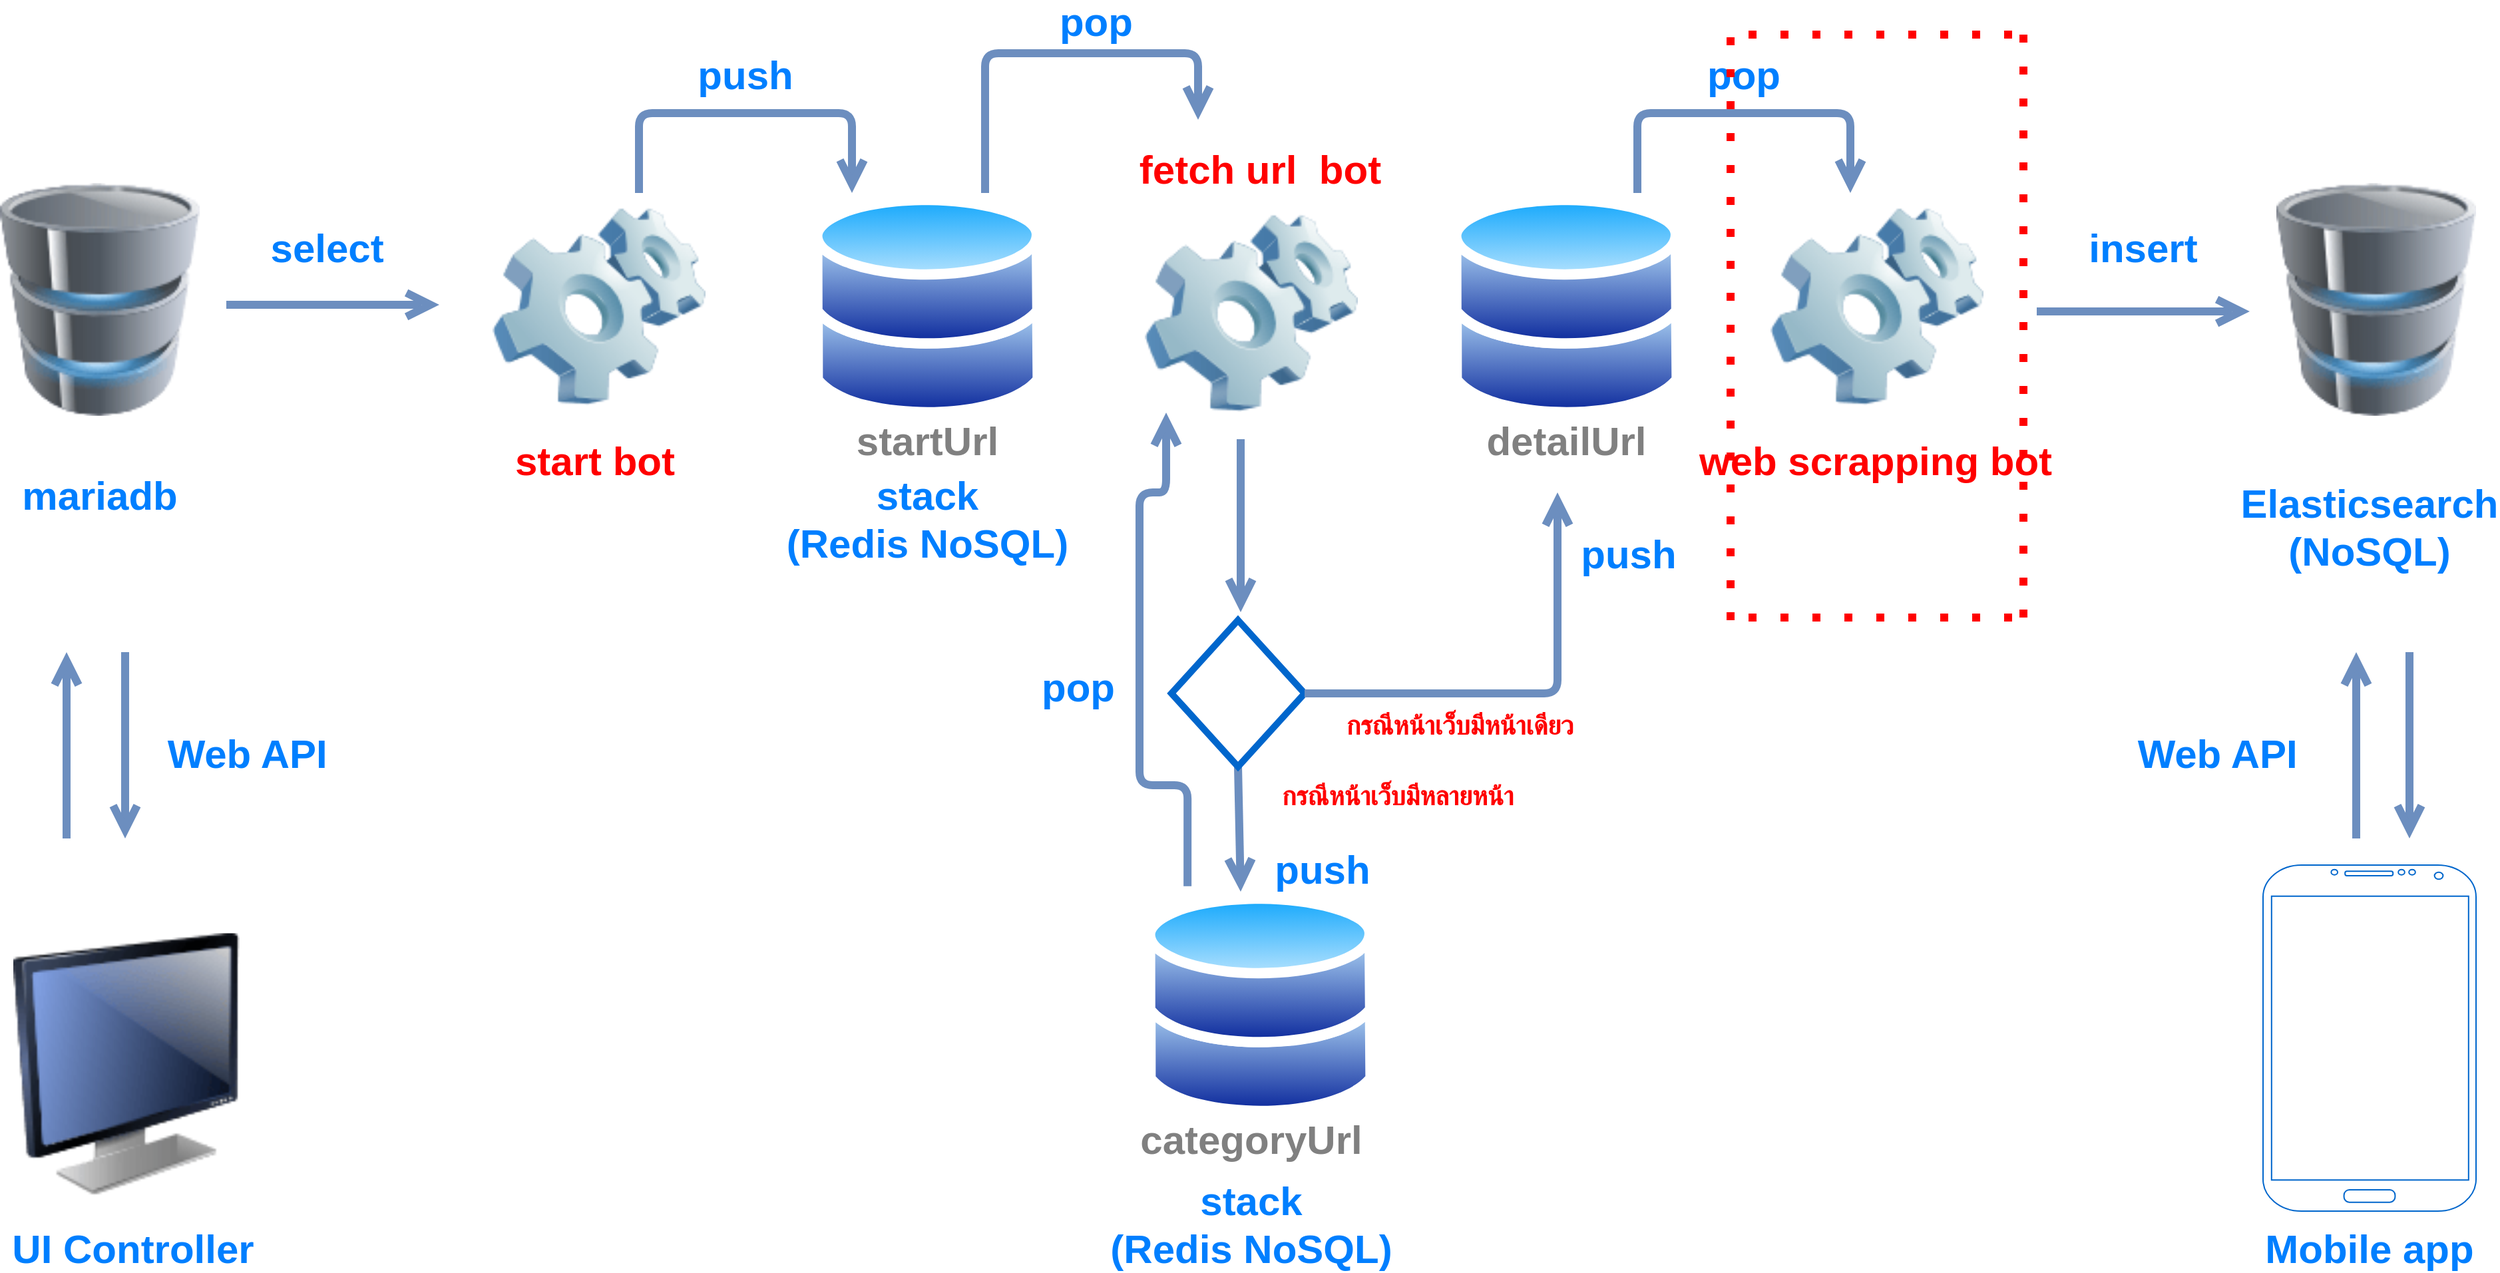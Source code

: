<mxfile version="14.1.8" type="device"><diagram id="iQ2dLM8hV73-QOcav94n" name="Page-1"><mxGraphModel dx="1602" dy="1026" grid="1" gridSize="10" guides="1" tooltips="1" connect="1" arrows="1" fold="1" page="1" pageScale="1" pageWidth="1920" pageHeight="1200" math="0" shadow="0"><root><mxCell id="0"/><mxCell id="1" parent="0"/><mxCell id="Zpjbjc9W0eAHBtDMECOh-1" value="" style="aspect=fixed;perimeter=ellipsePerimeter;html=1;align=center;shadow=0;dashed=0;spacingTop=3;image;image=img/lib/active_directory/databases.svg;" parent="1" vertex="1"><mxGeometry x="640" y="155" width="173.47" height="170" as="geometry"/></mxCell><mxCell id="Zpjbjc9W0eAHBtDMECOh-2" value="" style="image;html=1;image=img/lib/clip_art/computers/Monitor_128x128.png" parent="1" vertex="1"><mxGeometry x="40" y="680" width="170" height="260" as="geometry"/></mxCell><mxCell id="Zpjbjc9W0eAHBtDMECOh-3" value="" style="image;html=1;image=img/lib/clip_art/computers/Software_128x128.png" parent="1" vertex="1"><mxGeometry x="400" y="160" width="160" height="160" as="geometry"/></mxCell><mxCell id="Zpjbjc9W0eAHBtDMECOh-4" value="" style="image;html=1;image=img/lib/clip_art/computers/Database_128x128.png" parent="1" vertex="1"><mxGeometry x="1740" y="130" width="150" height="210" as="geometry"/></mxCell><mxCell id="Zpjbjc9W0eAHBtDMECOh-6" value="" style="verticalLabelPosition=bottom;verticalAlign=top;html=1;shadow=0;dashed=0;strokeWidth=1;shape=mxgraph.android.phone2;strokeColor=#0066CC;" parent="1" vertex="1"><mxGeometry x="1730" y="660" width="160" height="260" as="geometry"/></mxCell><mxCell id="Zpjbjc9W0eAHBtDMECOh-7" value="" style="image;html=1;image=img/lib/clip_art/computers/Database_128x128.png" parent="1" vertex="1"><mxGeometry x="30" y="130" width="150" height="210" as="geometry"/></mxCell><mxCell id="Zpjbjc9W0eAHBtDMECOh-8" value="" style="aspect=fixed;perimeter=ellipsePerimeter;html=1;align=center;shadow=0;dashed=0;spacingTop=3;image;image=img/lib/active_directory/databases.svg;" parent="1" vertex="1"><mxGeometry x="890" y="680" width="173.47" height="170" as="geometry"/></mxCell><mxCell id="Zpjbjc9W0eAHBtDMECOh-9" value="" style="aspect=fixed;perimeter=ellipsePerimeter;html=1;align=center;shadow=0;dashed=0;spacingTop=3;image;image=img/lib/active_directory/databases.svg;" parent="1" vertex="1"><mxGeometry x="1120" y="155" width="173.47" height="170" as="geometry"/></mxCell><mxCell id="Zpjbjc9W0eAHBtDMECOh-10" value="" style="image;html=1;image=img/lib/clip_art/computers/Software_128x128.png" parent="1" vertex="1"><mxGeometry x="890" y="165" width="160" height="160" as="geometry"/></mxCell><mxCell id="Zpjbjc9W0eAHBtDMECOh-11" value="" style="image;html=1;image=img/lib/clip_art/computers/Software_128x128.png" parent="1" vertex="1"><mxGeometry x="1360" y="160" width="160" height="160" as="geometry"/></mxCell><mxCell id="Zpjbjc9W0eAHBtDMECOh-16" value="" style="endArrow=open;endFill=1;endSize=12;html=1;strokeWidth=6;fillColor=#dae8fc;strokeColor=#6c8ebf;edgeStyle=orthogonalEdgeStyle;" parent="1" edge="1"><mxGeometry width="160" relative="1" as="geometry"><mxPoint x="510" y="155" as="sourcePoint"/><mxPoint x="670" y="155" as="targetPoint"/><Array as="points"><mxPoint x="510" y="95"/><mxPoint x="670" y="95"/></Array></mxGeometry></mxCell><mxCell id="Zpjbjc9W0eAHBtDMECOh-17" value="" style="endArrow=open;endFill=1;endSize=12;html=1;strokeWidth=6;fillColor=#dae8fc;strokeColor=#6c8ebf;" parent="1" edge="1"><mxGeometry width="160" relative="1" as="geometry"><mxPoint x="80" y="640" as="sourcePoint"/><mxPoint x="80" y="500" as="targetPoint"/></mxGeometry></mxCell><mxCell id="Zpjbjc9W0eAHBtDMECOh-18" value="" style="endArrow=open;endFill=1;endSize=12;html=1;strokeWidth=6;fillColor=#dae8fc;strokeColor=#6c8ebf;" parent="1" edge="1"><mxGeometry width="160" relative="1" as="geometry"><mxPoint x="124" y="500" as="sourcePoint"/><mxPoint x="124" y="640" as="targetPoint"/></mxGeometry></mxCell><mxCell id="Zpjbjc9W0eAHBtDMECOh-19" value="" style="endArrow=open;endFill=1;endSize=12;html=1;strokeWidth=6;fillColor=#dae8fc;strokeColor=#6c8ebf;" parent="1" edge="1"><mxGeometry width="160" relative="1" as="geometry"><mxPoint x="1800" y="640" as="sourcePoint"/><mxPoint x="1800" y="500" as="targetPoint"/></mxGeometry></mxCell><mxCell id="Zpjbjc9W0eAHBtDMECOh-20" value="" style="endArrow=open;endFill=1;endSize=12;html=1;strokeWidth=6;fillColor=#dae8fc;strokeColor=#6c8ebf;" parent="1" edge="1"><mxGeometry width="160" relative="1" as="geometry"><mxPoint x="1840" y="500" as="sourcePoint"/><mxPoint x="1840" y="640" as="targetPoint"/></mxGeometry></mxCell><mxCell id="Zpjbjc9W0eAHBtDMECOh-21" value="" style="endArrow=open;endFill=1;endSize=12;html=1;strokeWidth=6;fillColor=#dae8fc;strokeColor=#6c8ebf;edgeStyle=orthogonalEdgeStyle;exitX=0.035;exitY=-0.024;exitDx=0;exitDy=0;exitPerimeter=0;" parent="1" edge="1"><mxGeometry width="160" relative="1" as="geometry"><mxPoint x="922.071" y="675.92" as="sourcePoint"/><mxPoint x="906" y="320" as="targetPoint"/><Array as="points"><mxPoint x="922" y="600"/><mxPoint x="886" y="600"/><mxPoint x="886" y="380"/><mxPoint x="906" y="380"/></Array></mxGeometry></mxCell><mxCell id="Zpjbjc9W0eAHBtDMECOh-22" value="" style="endArrow=open;endFill=1;endSize=12;html=1;strokeWidth=6;fillColor=#dae8fc;strokeColor=#6c8ebf;exitX=0.5;exitY=1;exitDx=0;exitDy=0;entryX=0.415;entryY=0;entryDx=0;entryDy=0;entryPerimeter=0;" parent="1" source="Zpjbjc9W0eAHBtDMECOh-50" target="Zpjbjc9W0eAHBtDMECOh-8" edge="1"><mxGeometry width="160" relative="1" as="geometry"><mxPoint x="870" y="420" as="sourcePoint"/><mxPoint x="960" y="670" as="targetPoint"/></mxGeometry></mxCell><mxCell id="Zpjbjc9W0eAHBtDMECOh-23" value="Web API " style="text;align=center;fontStyle=1;verticalAlign=middle;spacingLeft=3;spacingRight=3;strokeColor=none;rotatable=0;points=[[0,0.5],[1,0.5]];portConstraint=eastwest;fontSize=30;fontColor=#007FFF;" parent="1" vertex="1"><mxGeometry x="180" y="560" width="80" height="26" as="geometry"/></mxCell><mxCell id="Zpjbjc9W0eAHBtDMECOh-24" value="" style="endArrow=open;endFill=1;endSize=12;html=1;strokeWidth=6;fillColor=#dae8fc;strokeColor=#6c8ebf;" parent="1" edge="1"><mxGeometry width="160" relative="1" as="geometry"><mxPoint x="200" y="239" as="sourcePoint"/><mxPoint x="360" y="239" as="targetPoint"/></mxGeometry></mxCell><mxCell id="Zpjbjc9W0eAHBtDMECOh-25" value="" style="endArrow=open;endFill=1;endSize=12;html=1;strokeWidth=6;fillColor=#dae8fc;strokeColor=#6c8ebf;" parent="1" edge="1"><mxGeometry width="160" relative="1" as="geometry"><mxPoint x="1560" y="244" as="sourcePoint"/><mxPoint x="1720" y="244" as="targetPoint"/></mxGeometry></mxCell><mxCell id="Zpjbjc9W0eAHBtDMECOh-26" value="Web API " style="text;align=center;fontStyle=1;verticalAlign=middle;spacingLeft=3;spacingRight=3;strokeColor=none;rotatable=0;points=[[0,0.5],[1,0.5]];portConstraint=eastwest;fontSize=30;fontColor=#007FFF;" parent="1" vertex="1"><mxGeometry x="1660" y="560" width="80" height="26" as="geometry"/></mxCell><mxCell id="Zpjbjc9W0eAHBtDMECOh-27" value="" style="endArrow=open;endFill=1;endSize=12;html=1;strokeWidth=6;fillColor=#dae8fc;strokeColor=#6c8ebf;edgeStyle=orthogonalEdgeStyle;" parent="1" edge="1"><mxGeometry width="160" relative="1" as="geometry"><mxPoint x="770" y="155" as="sourcePoint"/><mxPoint x="930" y="100" as="targetPoint"/><Array as="points"><mxPoint x="770" y="50"/><mxPoint x="930" y="50"/></Array></mxGeometry></mxCell><mxCell id="Zpjbjc9W0eAHBtDMECOh-29" value="" style="endArrow=open;endFill=1;endSize=12;html=1;strokeWidth=6;fillColor=#dae8fc;strokeColor=#6c8ebf;edgeStyle=orthogonalEdgeStyle;" parent="1" edge="1"><mxGeometry width="160" relative="1" as="geometry"><mxPoint x="1260" y="155" as="sourcePoint"/><mxPoint x="1420" y="155" as="targetPoint"/><Array as="points"><mxPoint x="1260" y="95"/><mxPoint x="1420" y="95"/></Array></mxGeometry></mxCell><mxCell id="Zpjbjc9W0eAHBtDMECOh-30" value="push" style="text;align=center;fontStyle=1;verticalAlign=middle;spacingLeft=3;spacingRight=3;strokeColor=none;rotatable=0;points=[[0,0.5],[1,0.5]];portConstraint=eastwest;fontSize=30;fontColor=#007FFF;" parent="1" vertex="1"><mxGeometry x="550" y="50" width="80" height="26" as="geometry"/></mxCell><mxCell id="Zpjbjc9W0eAHBtDMECOh-31" value="pop" style="text;align=center;fontStyle=1;verticalAlign=middle;spacingLeft=3;spacingRight=3;strokeColor=none;rotatable=0;points=[[0,0.5],[1,0.5]];portConstraint=eastwest;fontSize=30;fontColor=#007FFF;" parent="1" vertex="1"><mxGeometry x="813.47" y="10" width="80" height="26" as="geometry"/></mxCell><mxCell id="Zpjbjc9W0eAHBtDMECOh-32" value="push" style="text;align=center;fontStyle=1;verticalAlign=middle;spacingLeft=3;spacingRight=3;strokeColor=none;rotatable=0;points=[[0,0.5],[1,0.5]];portConstraint=eastwest;fontSize=30;fontColor=#007FFF;" parent="1" vertex="1"><mxGeometry x="983.47" y="650" width="80" height="20" as="geometry"/></mxCell><mxCell id="Zpjbjc9W0eAHBtDMECOh-33" value="pop" style="text;align=center;fontStyle=1;verticalAlign=middle;spacingLeft=3;spacingRight=3;strokeColor=none;rotatable=0;points=[[0,0.5],[1,0.5]];portConstraint=eastwest;fontSize=30;fontColor=#007FFF;" parent="1" vertex="1"><mxGeometry x="800" y="510" width="80" height="26" as="geometry"/></mxCell><mxCell id="Zpjbjc9W0eAHBtDMECOh-34" value="pop" style="text;align=center;fontStyle=1;verticalAlign=middle;spacingLeft=3;spacingRight=3;strokeColor=none;rotatable=0;points=[[0,0.5],[1,0.5]];portConstraint=eastwest;fontSize=30;fontColor=#007FFF;" parent="1" vertex="1"><mxGeometry x="1300" y="50" width="80" height="26" as="geometry"/></mxCell><mxCell id="Zpjbjc9W0eAHBtDMECOh-35" value="push" style="text;align=center;fontStyle=1;verticalAlign=middle;spacingLeft=3;spacingRight=3;strokeColor=none;rotatable=0;points=[[0,0.5],[1,0.5]];portConstraint=eastwest;fontSize=30;fontColor=#007FFF;" parent="1" vertex="1"><mxGeometry x="1213.47" y="410" width="80" height="26" as="geometry"/></mxCell><mxCell id="Zpjbjc9W0eAHBtDMECOh-36" value="mariadb" style="text;align=center;fontStyle=1;verticalAlign=middle;spacingLeft=3;spacingRight=3;strokeColor=none;rotatable=0;points=[[0,0.5],[1,0.5]];portConstraint=eastwest;fontSize=30;fontColor=#007FFF;" parent="1" vertex="1"><mxGeometry x="65" y="366" width="80" height="26" as="geometry"/></mxCell><mxCell id="Zpjbjc9W0eAHBtDMECOh-37" value="start bot" style="text;align=center;fontStyle=1;verticalAlign=middle;spacingLeft=3;spacingRight=3;strokeColor=none;rotatable=0;points=[[0,0.5],[1,0.5]];portConstraint=eastwest;fontSize=30;fontColor=#FF0000;" parent="1" vertex="1"><mxGeometry x="437" y="340" width="80" height="26" as="geometry"/></mxCell><mxCell id="Zpjbjc9W0eAHBtDMECOh-38" value="fetch url  bot" style="text;align=center;fontStyle=1;verticalAlign=middle;spacingLeft=3;spacingRight=3;strokeColor=none;rotatable=0;points=[[0,0.5],[1,0.5]];portConstraint=eastwest;fontSize=30;fontColor=#FF0000;" parent="1" vertex="1"><mxGeometry x="936.74" y="121" width="80" height="26" as="geometry"/></mxCell><mxCell id="Zpjbjc9W0eAHBtDMECOh-39" value="web scrapping bot" style="text;align=center;fontStyle=1;verticalAlign=middle;spacingLeft=3;spacingRight=3;strokeColor=none;rotatable=0;points=[[0,0.5],[1,0.5]];portConstraint=eastwest;fontSize=30;fontColor=#FF0000;" parent="1" vertex="1"><mxGeometry x="1399" y="340" width="80" height="26" as="geometry"/></mxCell><mxCell id="Zpjbjc9W0eAHBtDMECOh-40" value="stack&#10;(Redis NoSQL)" style="text;align=center;fontStyle=1;verticalAlign=middle;spacingLeft=3;spacingRight=3;strokeColor=none;rotatable=0;points=[[0,0.5],[1,0.5]];portConstraint=eastwest;fontSize=30;fontColor=#007FFF;" parent="1" vertex="1"><mxGeometry x="686.74" y="384" width="80" height="26" as="geometry"/></mxCell><mxCell id="Zpjbjc9W0eAHBtDMECOh-42" value="stack&#10;(Redis NoSQL)" style="text;align=center;fontStyle=1;verticalAlign=middle;spacingLeft=3;spacingRight=3;strokeColor=none;rotatable=0;points=[[0,0.5],[1,0.5]];portConstraint=eastwest;fontSize=30;fontColor=#007FFF;" parent="1" vertex="1"><mxGeometry x="930" y="914" width="80" height="26" as="geometry"/></mxCell><mxCell id="Zpjbjc9W0eAHBtDMECOh-43" value="Elasticsearch&#10;(NoSQL)" style="text;align=center;fontStyle=1;verticalAlign=middle;spacingLeft=3;spacingRight=3;strokeColor=none;rotatable=0;points=[[0,0.5],[1,0.5]];portConstraint=eastwest;fontSize=30;fontColor=#007FFF;" parent="1" vertex="1"><mxGeometry x="1770" y="390" width="80" height="26" as="geometry"/></mxCell><mxCell id="Zpjbjc9W0eAHBtDMECOh-44" value="select " style="text;align=center;fontStyle=1;verticalAlign=middle;spacingLeft=3;spacingRight=3;strokeColor=none;rotatable=0;points=[[0,0.5],[1,0.5]];portConstraint=eastwest;fontSize=30;fontColor=#007FFF;" parent="1" vertex="1"><mxGeometry x="240" y="180" width="80" height="26" as="geometry"/></mxCell><mxCell id="Zpjbjc9W0eAHBtDMECOh-45" value="insert" style="text;align=center;fontStyle=1;verticalAlign=middle;spacingLeft=3;spacingRight=3;strokeColor=none;rotatable=0;points=[[0,0.5],[1,0.5]];portConstraint=eastwest;fontSize=30;fontColor=#007FFF;" parent="1" vertex="1"><mxGeometry x="1600" y="180" width="80" height="26" as="geometry"/></mxCell><mxCell id="Zpjbjc9W0eAHBtDMECOh-47" value="startUrl" style="text;align=center;fontStyle=1;verticalAlign=middle;spacingLeft=3;spacingRight=3;strokeColor=none;rotatable=0;points=[[0,0.5],[1,0.5]];portConstraint=eastwest;fontSize=30;fontColor=#808080;" parent="1" vertex="1"><mxGeometry x="686.74" y="325" width="80" height="26" as="geometry"/></mxCell><mxCell id="Zpjbjc9W0eAHBtDMECOh-48" value="categoryUrl" style="text;align=center;fontStyle=1;verticalAlign=middle;spacingLeft=3;spacingRight=3;strokeColor=none;rotatable=0;points=[[0,0.5],[1,0.5]];portConstraint=eastwest;fontSize=30;fontColor=#808080;" parent="1" vertex="1"><mxGeometry x="930" y="850" width="80" height="26" as="geometry"/></mxCell><mxCell id="Zpjbjc9W0eAHBtDMECOh-49" value="detailUrl" style="text;align=center;fontStyle=1;verticalAlign=middle;spacingLeft=3;spacingRight=3;strokeColor=none;rotatable=0;points=[[0,0.5],[1,0.5]];portConstraint=eastwest;fontSize=30;fontColor=#808080;" parent="1" vertex="1"><mxGeometry x="1166.74" y="325" width="80" height="26" as="geometry"/></mxCell><mxCell id="Zpjbjc9W0eAHBtDMECOh-50" value="" style="shape=rhombus;html=1;dashed=0;whitespace=wrap;perimeter=rhombusPerimeter;strokeColor=#0066CC;fontSize=30;fontColor=#FF0000;strokeWidth=5;" parent="1" vertex="1"><mxGeometry x="910" y="476" width="100" height="110" as="geometry"/></mxCell><mxCell id="Zpjbjc9W0eAHBtDMECOh-51" value="" style="endArrow=open;endFill=1;endSize=12;html=1;strokeWidth=6;fillColor=#dae8fc;strokeColor=#6c8ebf;edgeStyle=orthogonalEdgeStyle;exitX=1;exitY=0.5;exitDx=0;exitDy=0;" parent="1" source="Zpjbjc9W0eAHBtDMECOh-50" edge="1"><mxGeometry width="160" relative="1" as="geometry"><mxPoint x="1086.74" y="560" as="sourcePoint"/><mxPoint x="1200" y="380" as="targetPoint"/><Array as="points"><mxPoint x="1200" y="531"/><mxPoint x="1200" y="420"/></Array></mxGeometry></mxCell><mxCell id="Zpjbjc9W0eAHBtDMECOh-55" value="" style="endArrow=open;endFill=1;endSize=12;html=1;strokeWidth=6;fillColor=#dae8fc;strokeColor=#6c8ebf;entryX=0.415;entryY=0;entryDx=0;entryDy=0;entryPerimeter=0;" parent="1" edge="1"><mxGeometry width="160" relative="1" as="geometry"><mxPoint x="962" y="340" as="sourcePoint"/><mxPoint x="961.99" y="470" as="targetPoint"/></mxGeometry></mxCell><mxCell id="Zpjbjc9W0eAHBtDMECOh-56" value="กรณีหน้าเว็บมีหน้าเดียว" style="text;align=center;fontStyle=1;verticalAlign=middle;spacingLeft=3;spacingRight=3;strokeColor=none;rotatable=0;points=[[0,0.5],[1,0.5]];portConstraint=eastwest;fontSize=20;fontColor=#FF0000;" parent="1" vertex="1"><mxGeometry x="1086.74" y="540" width="80" height="26" as="geometry"/></mxCell><mxCell id="Zpjbjc9W0eAHBtDMECOh-57" value="กรณีหน้าเว็บมีหลายหน้า" style="text;align=center;fontStyle=1;verticalAlign=middle;spacingLeft=3;spacingRight=3;strokeColor=none;rotatable=0;points=[[0,0.5],[1,0.5]];portConstraint=eastwest;fontSize=20;fontColor=#FF0000;" parent="1" vertex="1"><mxGeometry x="1040" y="593" width="80" height="26" as="geometry"/></mxCell><mxCell id="Zpjbjc9W0eAHBtDMECOh-58" value="UI Controller" style="text;align=center;fontStyle=1;verticalAlign=middle;spacingLeft=3;spacingRight=3;strokeColor=none;rotatable=0;points=[[0,0.5],[1,0.5]];portConstraint=eastwest;fontSize=30;fontColor=#007FFF;" parent="1" vertex="1"><mxGeometry x="90" y="930" width="80" height="30" as="geometry"/></mxCell><mxCell id="Zpjbjc9W0eAHBtDMECOh-59" value="Mobile app" style="text;align=center;fontStyle=1;verticalAlign=middle;spacingLeft=3;spacingRight=3;strokeColor=none;rotatable=0;points=[[0,0.5],[1,0.5]];portConstraint=eastwest;fontSize=30;fontColor=#007FFF;" parent="1" vertex="1"><mxGeometry x="1770" y="930" width="80" height="30" as="geometry"/></mxCell><mxCell id="wjb4yjUzEA8_ujXmxoas-4" value="" style="endArrow=none;dashed=1;html=1;dashPattern=1 3;strokeWidth=6;strokeColor=#FF0000;" parent="1" edge="1"><mxGeometry width="50" height="50" relative="1" as="geometry"><mxPoint x="1330" y="476" as="sourcePoint"/><mxPoint x="1330" y="32" as="targetPoint"/></mxGeometry></mxCell><mxCell id="wjb4yjUzEA8_ujXmxoas-5" value="" style="endArrow=none;dashed=1;html=1;dashPattern=1 3;strokeWidth=6;strokeColor=#FF0000;" parent="1" edge="1"><mxGeometry width="50" height="50" relative="1" as="geometry"><mxPoint x="1550" y="474" as="sourcePoint"/><mxPoint x="1550" y="30" as="targetPoint"/></mxGeometry></mxCell><mxCell id="laRdB2znFp4-mdQadzFg-1" value="" style="endArrow=none;dashed=1;html=1;dashPattern=1 3;strokeWidth=6;strokeColor=#FF0000;" edge="1" parent="1"><mxGeometry width="50" height="50" relative="1" as="geometry"><mxPoint x="1541.5" y="36" as="sourcePoint"/><mxPoint x="1338.5" y="36" as="targetPoint"/></mxGeometry></mxCell><mxCell id="laRdB2znFp4-mdQadzFg-2" value="" style="endArrow=none;dashed=1;html=1;dashPattern=1 3;strokeWidth=6;strokeColor=#FF0000;" edge="1" parent="1"><mxGeometry width="50" height="50" relative="1" as="geometry"><mxPoint x="1541.5" y="474" as="sourcePoint"/><mxPoint x="1338.5" y="474" as="targetPoint"/></mxGeometry></mxCell></root></mxGraphModel></diagram></mxfile>